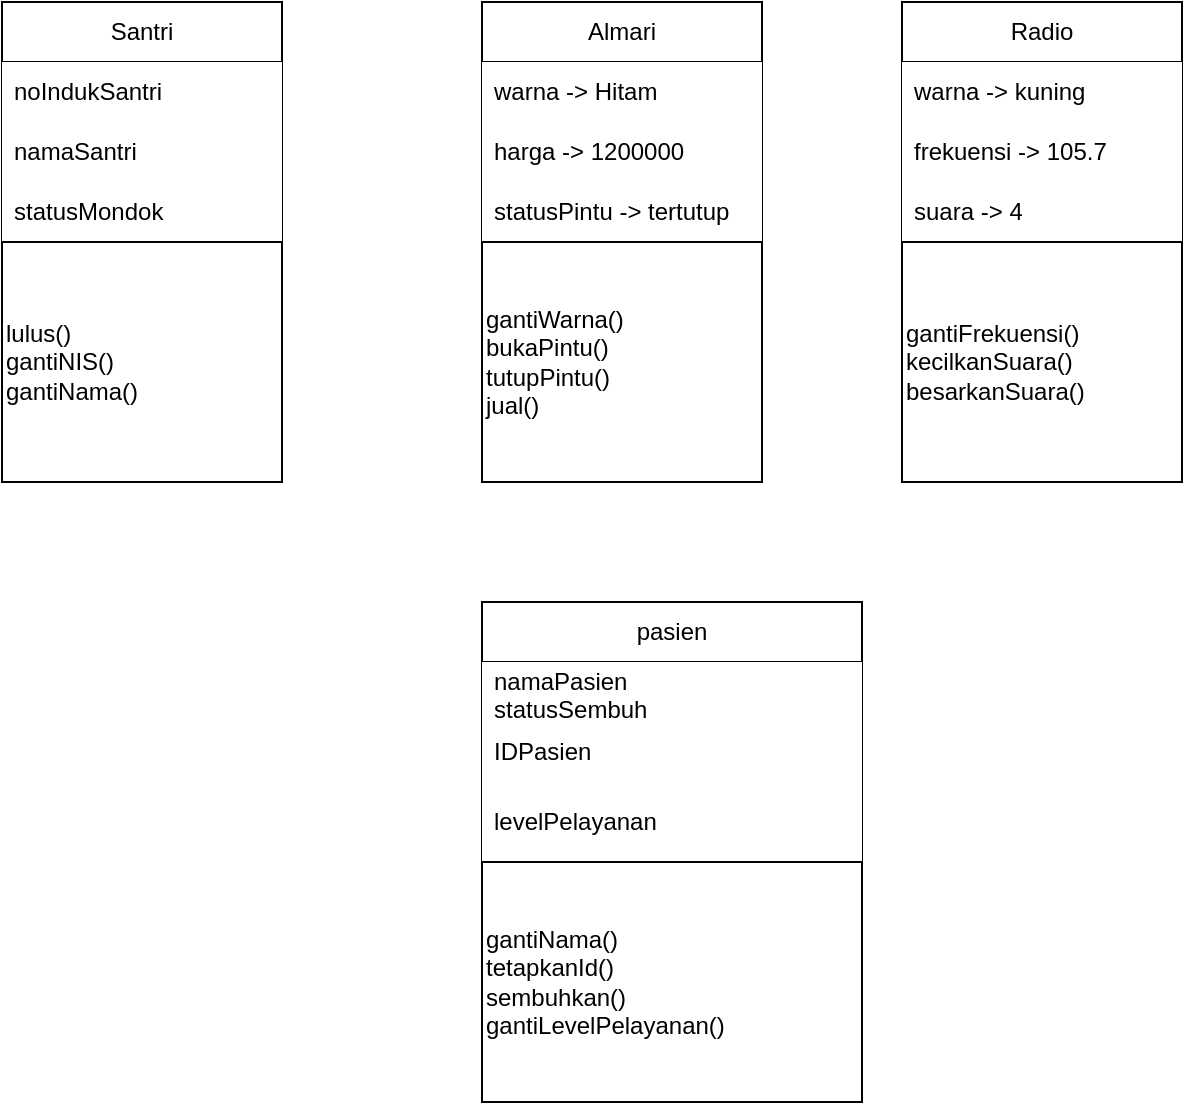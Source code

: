 <mxfile version="20.8.16" type="device"><diagram name="Page-1" id="fPcT8pE8I5ZZeX_7XJer"><mxGraphModel dx="864" dy="508" grid="1" gridSize="10" guides="1" tooltips="1" connect="1" arrows="1" fold="1" page="1" pageScale="1" pageWidth="850" pageHeight="1100" math="0" shadow="0"><root><mxCell id="0"/><mxCell id="1" parent="0"/><mxCell id="0a_7F2rmipMQ5olet3pY-1" value="Almari" style="swimlane;fontStyle=0;childLayout=stackLayout;horizontal=1;startSize=30;horizontalStack=0;resizeParent=1;resizeParentMax=0;resizeLast=0;collapsible=1;marginBottom=0;whiteSpace=wrap;html=1;" vertex="1" parent="1"><mxGeometry x="350" y="210" width="140" height="120" as="geometry"><mxRectangle x="350" y="210" width="70" height="30" as="alternateBounds"/></mxGeometry></mxCell><mxCell id="0a_7F2rmipMQ5olet3pY-2" value="warna -&amp;gt; Hitam" style="text;align=left;verticalAlign=middle;spacingLeft=4;spacingRight=4;overflow=hidden;points=[[0,0.5],[1,0.5]];portConstraint=eastwest;rotatable=0;whiteSpace=wrap;html=1;fillColor=default;" vertex="1" parent="0a_7F2rmipMQ5olet3pY-1"><mxGeometry y="30" width="140" height="30" as="geometry"/></mxCell><mxCell id="0a_7F2rmipMQ5olet3pY-3" value="harga -&amp;gt; 1200000" style="text;align=left;verticalAlign=middle;spacingLeft=4;spacingRight=4;overflow=hidden;points=[[0,0.5],[1,0.5]];portConstraint=eastwest;rotatable=0;whiteSpace=wrap;html=1;fillColor=default;" vertex="1" parent="0a_7F2rmipMQ5olet3pY-1"><mxGeometry y="60" width="140" height="30" as="geometry"/></mxCell><mxCell id="0a_7F2rmipMQ5olet3pY-4" value="statusPintu -&amp;gt; tertutup" style="text;align=left;verticalAlign=middle;spacingLeft=4;spacingRight=4;overflow=hidden;points=[[0,0.5],[1,0.5]];portConstraint=eastwest;rotatable=0;whiteSpace=wrap;html=1;fillColor=default;" vertex="1" parent="0a_7F2rmipMQ5olet3pY-1"><mxGeometry y="90" width="140" height="30" as="geometry"/></mxCell><mxCell id="0a_7F2rmipMQ5olet3pY-6" value="gantiWarna()&lt;br&gt;bukaPintu()&lt;br&gt;tutupPintu()&lt;br&gt;jual()" style="rounded=0;whiteSpace=wrap;html=1;align=left;" vertex="1" parent="1"><mxGeometry x="350" y="330" width="140" height="120" as="geometry"/></mxCell><mxCell id="0a_7F2rmipMQ5olet3pY-7" value="Radio" style="swimlane;fontStyle=0;childLayout=stackLayout;horizontal=1;startSize=30;horizontalStack=0;resizeParent=1;resizeParentMax=0;resizeLast=0;collapsible=1;marginBottom=0;whiteSpace=wrap;html=1;" vertex="1" parent="1"><mxGeometry x="560" y="210" width="140" height="120" as="geometry"><mxRectangle x="350" y="210" width="70" height="30" as="alternateBounds"/></mxGeometry></mxCell><mxCell id="0a_7F2rmipMQ5olet3pY-8" value="warna -&amp;gt; kuning" style="text;align=left;verticalAlign=middle;spacingLeft=4;spacingRight=4;overflow=hidden;points=[[0,0.5],[1,0.5]];portConstraint=eastwest;rotatable=0;whiteSpace=wrap;html=1;fillColor=default;" vertex="1" parent="0a_7F2rmipMQ5olet3pY-7"><mxGeometry y="30" width="140" height="30" as="geometry"/></mxCell><mxCell id="0a_7F2rmipMQ5olet3pY-9" value="frekuensi -&amp;gt; 105.7" style="text;align=left;verticalAlign=middle;spacingLeft=4;spacingRight=4;overflow=hidden;points=[[0,0.5],[1,0.5]];portConstraint=eastwest;rotatable=0;whiteSpace=wrap;html=1;fillColor=default;" vertex="1" parent="0a_7F2rmipMQ5olet3pY-7"><mxGeometry y="60" width="140" height="30" as="geometry"/></mxCell><mxCell id="0a_7F2rmipMQ5olet3pY-10" value="suara -&amp;gt; 4" style="text;align=left;verticalAlign=middle;spacingLeft=4;spacingRight=4;overflow=hidden;points=[[0,0.5],[1,0.5]];portConstraint=eastwest;rotatable=0;whiteSpace=wrap;html=1;fillColor=default;" vertex="1" parent="0a_7F2rmipMQ5olet3pY-7"><mxGeometry y="90" width="140" height="30" as="geometry"/></mxCell><mxCell id="0a_7F2rmipMQ5olet3pY-11" value="gantiFrekuensi()&lt;br&gt;kecilkanSuara()&lt;br&gt;besarkanSuara()" style="rounded=0;whiteSpace=wrap;html=1;align=left;" vertex="1" parent="1"><mxGeometry x="560" y="330" width="140" height="120" as="geometry"/></mxCell><mxCell id="0a_7F2rmipMQ5olet3pY-12" value="Santri" style="swimlane;fontStyle=0;childLayout=stackLayout;horizontal=1;startSize=30;horizontalStack=0;resizeParent=1;resizeParentMax=0;resizeLast=0;collapsible=1;marginBottom=0;whiteSpace=wrap;html=1;" vertex="1" parent="1"><mxGeometry x="110" y="210" width="140" height="120" as="geometry"><mxRectangle x="350" y="210" width="70" height="30" as="alternateBounds"/></mxGeometry></mxCell><mxCell id="0a_7F2rmipMQ5olet3pY-13" value="noIndukSantri" style="text;align=left;verticalAlign=middle;spacingLeft=4;spacingRight=4;overflow=hidden;points=[[0,0.5],[1,0.5]];portConstraint=eastwest;rotatable=0;whiteSpace=wrap;html=1;fillColor=default;" vertex="1" parent="0a_7F2rmipMQ5olet3pY-12"><mxGeometry y="30" width="140" height="30" as="geometry"/></mxCell><mxCell id="0a_7F2rmipMQ5olet3pY-14" value="namaSantri" style="text;align=left;verticalAlign=middle;spacingLeft=4;spacingRight=4;overflow=hidden;points=[[0,0.5],[1,0.5]];portConstraint=eastwest;rotatable=0;whiteSpace=wrap;html=1;fillColor=default;" vertex="1" parent="0a_7F2rmipMQ5olet3pY-12"><mxGeometry y="60" width="140" height="30" as="geometry"/></mxCell><mxCell id="0a_7F2rmipMQ5olet3pY-15" value="statusMondok" style="text;align=left;verticalAlign=middle;spacingLeft=4;spacingRight=4;overflow=hidden;points=[[0,0.5],[1,0.5]];portConstraint=eastwest;rotatable=0;whiteSpace=wrap;html=1;fillColor=default;" vertex="1" parent="0a_7F2rmipMQ5olet3pY-12"><mxGeometry y="90" width="140" height="30" as="geometry"/></mxCell><mxCell id="0a_7F2rmipMQ5olet3pY-16" value="lulus()&lt;br&gt;gantiNIS()&lt;br&gt;gantiNama()" style="rounded=0;whiteSpace=wrap;html=1;align=left;" vertex="1" parent="1"><mxGeometry x="110" y="330" width="140" height="120" as="geometry"/></mxCell><mxCell id="0a_7F2rmipMQ5olet3pY-17" value="pasien" style="swimlane;fontStyle=0;childLayout=stackLayout;horizontal=1;startSize=30;horizontalStack=0;resizeParent=1;resizeParentMax=0;resizeLast=0;collapsible=1;marginBottom=0;whiteSpace=wrap;html=1;strokeWidth=1;" vertex="1" parent="1"><mxGeometry x="350" y="510" width="190" height="130" as="geometry"><mxRectangle x="350" y="210" width="70" height="30" as="alternateBounds"/></mxGeometry></mxCell><mxCell id="0a_7F2rmipMQ5olet3pY-18" value="namaPasien&lt;br&gt;statusSembuh" style="text;align=left;verticalAlign=middle;spacingLeft=4;spacingRight=4;overflow=hidden;points=[[0,0.5],[1,0.5]];portConstraint=eastwest;rotatable=0;whiteSpace=wrap;html=1;fillColor=default;strokeWidth=1;" vertex="1" parent="0a_7F2rmipMQ5olet3pY-17"><mxGeometry y="30" width="190" height="30" as="geometry"/></mxCell><mxCell id="0a_7F2rmipMQ5olet3pY-19" value="IDPasien" style="text;align=left;verticalAlign=middle;spacingLeft=4;spacingRight=4;overflow=hidden;points=[[0,0.5],[1,0.5]];portConstraint=eastwest;rotatable=0;whiteSpace=wrap;html=1;fillColor=default;strokeWidth=1;" vertex="1" parent="0a_7F2rmipMQ5olet3pY-17"><mxGeometry y="60" width="190" height="30" as="geometry"/></mxCell><mxCell id="0a_7F2rmipMQ5olet3pY-20" value="levelPelayanan" style="text;align=left;verticalAlign=middle;spacingLeft=4;spacingRight=4;overflow=hidden;points=[[0,0.5],[1,0.5]];portConstraint=eastwest;rotatable=0;whiteSpace=wrap;html=1;fillColor=default;strokeWidth=1;" vertex="1" parent="0a_7F2rmipMQ5olet3pY-17"><mxGeometry y="90" width="190" height="40" as="geometry"/></mxCell><mxCell id="0a_7F2rmipMQ5olet3pY-21" value="gantiNama()&lt;br&gt;tetapkanId()&lt;br&gt;sembuhkan()&lt;br&gt;gantiLevelPelayanan()" style="rounded=0;whiteSpace=wrap;html=1;align=left;strokeWidth=1;" vertex="1" parent="1"><mxGeometry x="350" y="640" width="190" height="120" as="geometry"/></mxCell></root></mxGraphModel></diagram></mxfile>